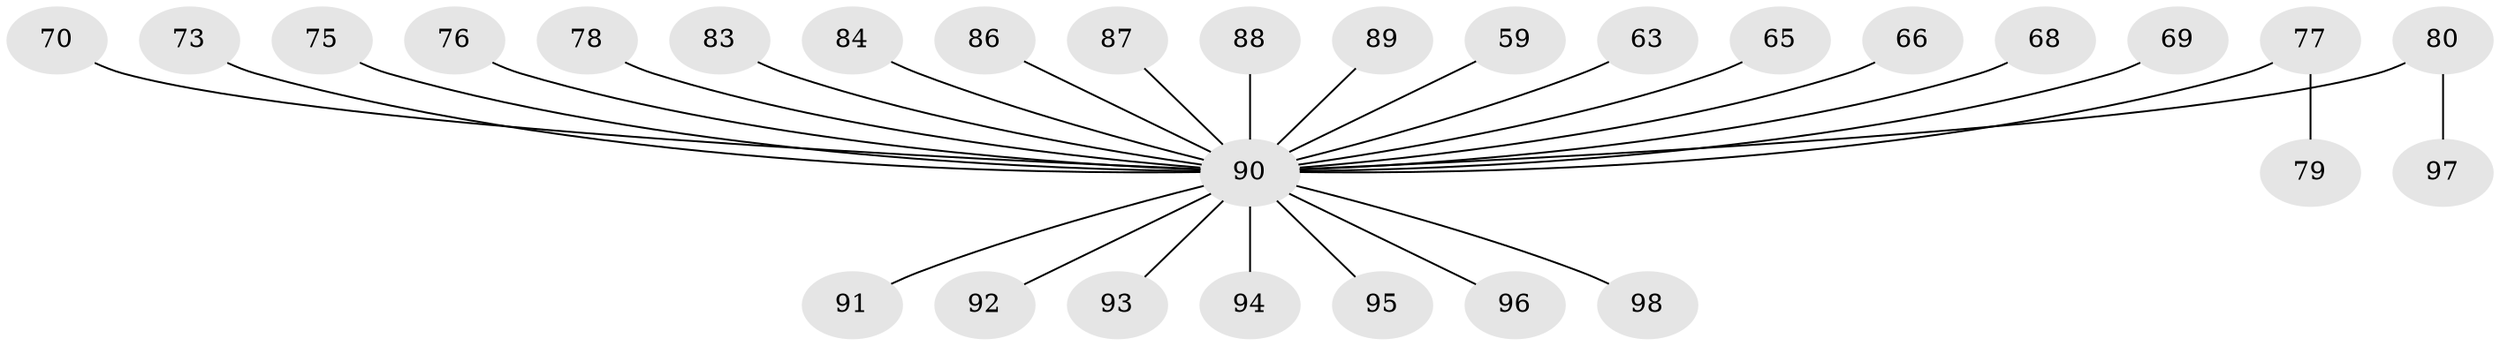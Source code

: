 // original degree distribution, {7: 0.01020408163265306, 5: 0.05102040816326531, 6: 0.02040816326530612, 3: 0.12244897959183673, 2: 0.2755102040816326, 4: 0.030612244897959183, 1: 0.4897959183673469}
// Generated by graph-tools (version 1.1) at 2025/56/03/04/25 21:56:05]
// undirected, 29 vertices, 28 edges
graph export_dot {
graph [start="1"]
  node [color=gray90,style=filled];
  59;
  63;
  65;
  66;
  68;
  69;
  70;
  73;
  75;
  76;
  77;
  78;
  79;
  80 [super="+15+34"];
  83;
  84;
  86;
  87;
  88 [super="+72"];
  89;
  90 [super="+3+85+25+18+51+45+50+48+37+28+31+44+36+54+46+24+33+64+82+52+74+53+55+56+58+60+57+67+61"];
  91;
  92 [super="+62"];
  93;
  94;
  95;
  96;
  97;
  98;
  59 -- 90;
  63 -- 90;
  65 -- 90;
  66 -- 90;
  68 -- 90;
  69 -- 90;
  70 -- 90;
  73 -- 90;
  75 -- 90;
  76 -- 90;
  77 -- 79;
  77 -- 90;
  78 -- 90;
  80 -- 97;
  80 -- 90;
  83 -- 90;
  84 -- 90;
  86 -- 90;
  87 -- 90;
  88 -- 90;
  89 -- 90;
  90 -- 94;
  90 -- 96;
  90 -- 91;
  90 -- 98;
  90 -- 93;
  90 -- 95;
  90 -- 92;
}
